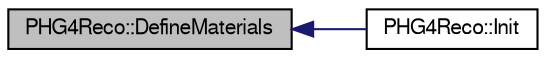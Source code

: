 digraph "PHG4Reco::DefineMaterials"
{
  bgcolor="transparent";
  edge [fontname="FreeSans",fontsize="10",labelfontname="FreeSans",labelfontsize="10"];
  node [fontname="FreeSans",fontsize="10",shape=record];
  rankdir="LR";
  Node1 [label="PHG4Reco::DefineMaterials",height=0.2,width=0.4,color="black", fillcolor="grey75", style="filled" fontcolor="black"];
  Node1 -> Node2 [dir="back",color="midnightblue",fontsize="10",style="solid",fontname="FreeSans"];
  Node2 [label="PHG4Reco::Init",height=0.2,width=0.4,color="black",URL="$d0/d78/classPHG4Reco.html#a59f7c59986c59710348395db0de25bda",tooltip="full initialization "];
}
